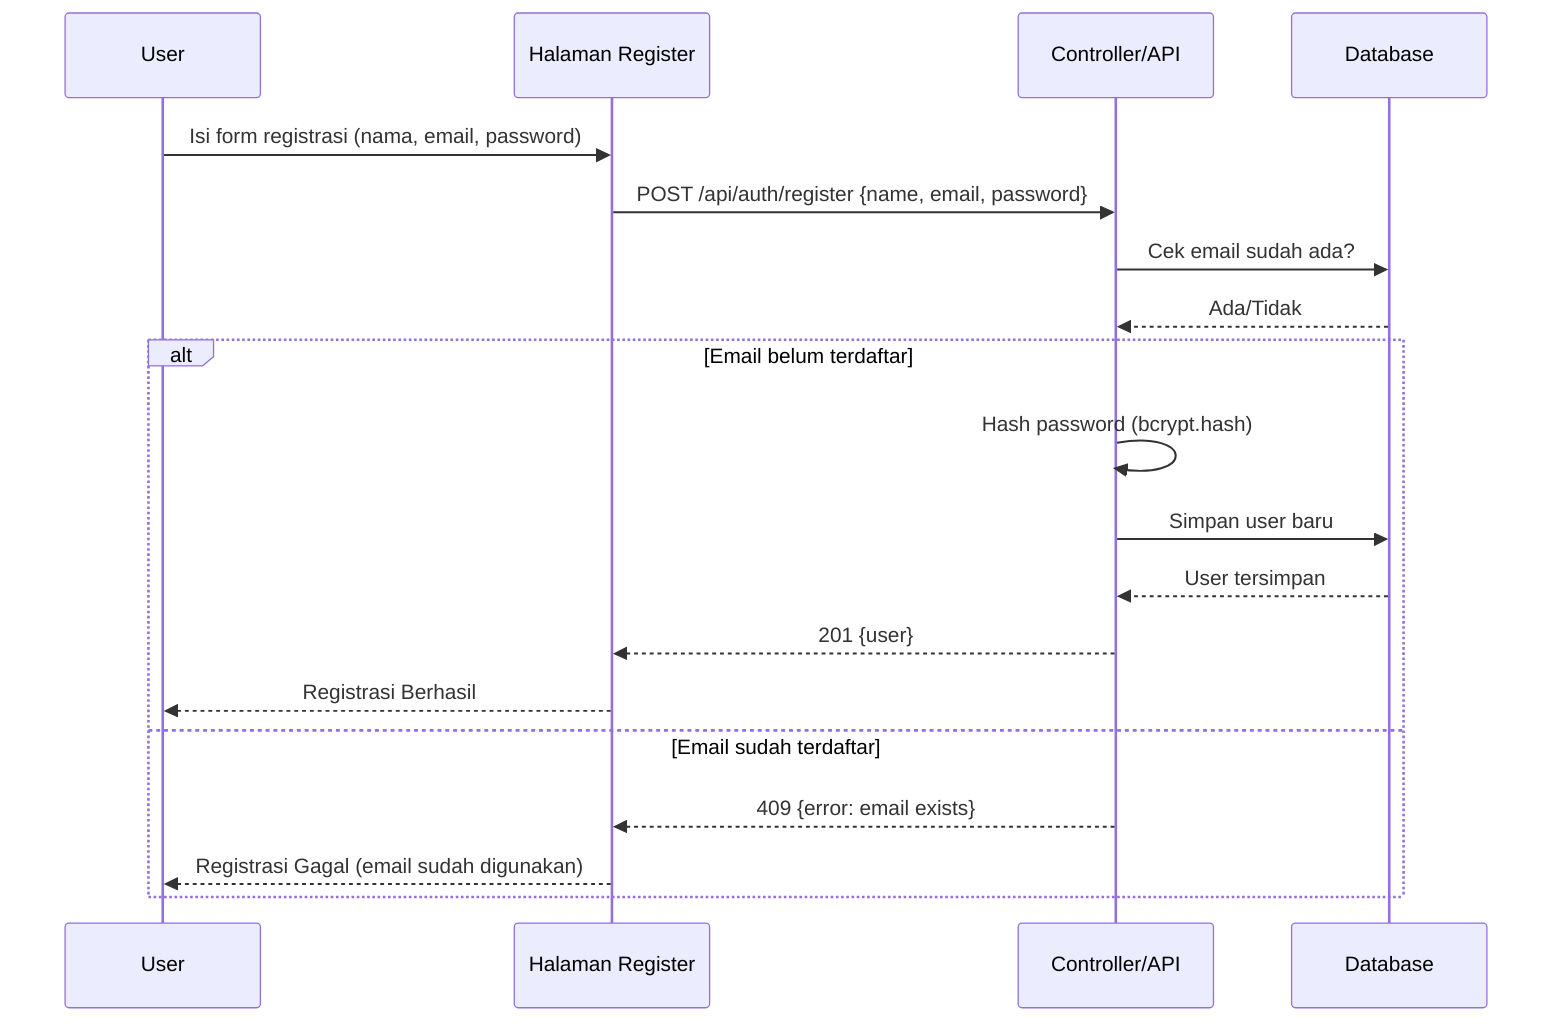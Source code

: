 sequenceDiagram
  participant U as User
  participant UI as Halaman Register
  participant API as Controller/API
  participant DB as Database

  U->>UI: Isi form registrasi (nama, email, password)
  UI->>API: POST /api/auth/register {name, email, password}
  API->>DB: Cek email sudah ada?
  DB-->>API: Ada/Tidak
  alt Email belum terdaftar
    API->>API: Hash password (bcrypt.hash)
    API->>DB: Simpan user baru
    DB-->>API: User tersimpan
    API-->>UI: 201 {user}
    UI-->>U: Registrasi Berhasil
  else Email sudah terdaftar
    API-->>UI: 409 {error: email exists}
    UI-->>U: Registrasi Gagal (email sudah digunakan)
  end